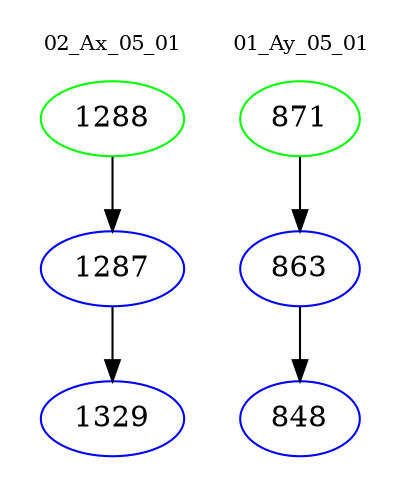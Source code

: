 digraph{
subgraph cluster_0 {
color = white
label = "02_Ax_05_01";
fontsize=10;
T0_1288 [label="1288", color="green"]
T0_1288 -> T0_1287 [color="black"]
T0_1287 [label="1287", color="blue"]
T0_1287 -> T0_1329 [color="black"]
T0_1329 [label="1329", color="blue"]
}
subgraph cluster_1 {
color = white
label = "01_Ay_05_01";
fontsize=10;
T1_871 [label="871", color="green"]
T1_871 -> T1_863 [color="black"]
T1_863 [label="863", color="blue"]
T1_863 -> T1_848 [color="black"]
T1_848 [label="848", color="blue"]
}
}
